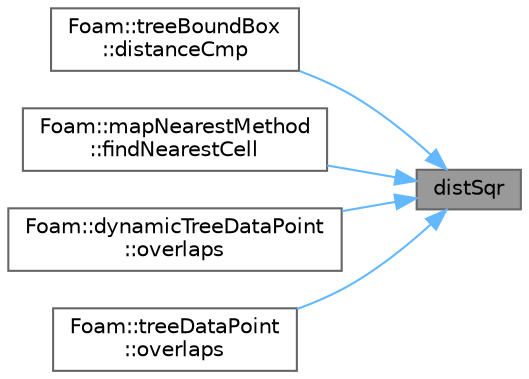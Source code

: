 digraph "distSqr"
{
 // LATEX_PDF_SIZE
  bgcolor="transparent";
  edge [fontname=Helvetica,fontsize=10,labelfontname=Helvetica,labelfontsize=10];
  node [fontname=Helvetica,fontsize=10,shape=box,height=0.2,width=0.4];
  rankdir="RL";
  Node1 [id="Node000001",label="distSqr",height=0.2,width=0.4,color="gray40", fillcolor="grey60", style="filled", fontcolor="black",tooltip=" "];
  Node1 -> Node2 [id="edge1_Node000001_Node000002",dir="back",color="steelblue1",style="solid",tooltip=" "];
  Node2 [id="Node000002",label="Foam::treeBoundBox\l::distanceCmp",height=0.2,width=0.4,color="grey40", fillcolor="white", style="filled",URL="$classFoam_1_1treeBoundBox.html#a25114d7ffa9f32e66626f2b7f10e301e",tooltip=" "];
  Node1 -> Node3 [id="edge2_Node000001_Node000003",dir="back",color="steelblue1",style="solid",tooltip=" "];
  Node3 [id="Node000003",label="Foam::mapNearestMethod\l::findNearestCell",height=0.2,width=0.4,color="grey40", fillcolor="white", style="filled",URL="$classFoam_1_1mapNearestMethod.html#a22fa8909617e2093ab06e94abd2d8ed7",tooltip=" "];
  Node1 -> Node4 [id="edge3_Node000001_Node000004",dir="back",color="steelblue1",style="solid",tooltip=" "];
  Node4 [id="Node000004",label="Foam::dynamicTreeDataPoint\l::overlaps",height=0.2,width=0.4,color="grey40", fillcolor="white", style="filled",URL="$classFoam_1_1dynamicTreeDataPoint.html#a6136878d0b7e3e2b1bec143ef3a65a61",tooltip=" "];
  Node1 -> Node5 [id="edge4_Node000001_Node000005",dir="back",color="steelblue1",style="solid",tooltip=" "];
  Node5 [id="Node000005",label="Foam::treeDataPoint\l::overlaps",height=0.2,width=0.4,color="grey40", fillcolor="white", style="filled",URL="$classFoam_1_1treeDataPoint.html#a6136878d0b7e3e2b1bec143ef3a65a61",tooltip=" "];
}
